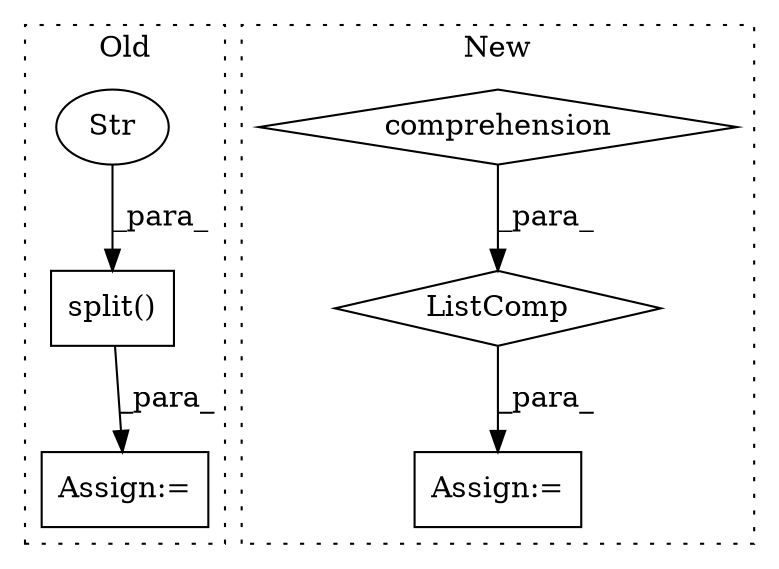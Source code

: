 digraph G {
subgraph cluster0 {
1 [label="split()" a="75" s="419,437" l="15,1" shape="box"];
4 [label="Str" a="66" s="434" l="3" shape="ellipse"];
5 [label="Assign:=" a="68" s="416" l="3" shape="box"];
label = "Old";
style="dotted";
}
subgraph cluster1 {
2 [label="ListComp" a="106" s="439" l="44" shape="diamond"];
3 [label="comprehension" a="45" s="447" l="3" shape="diamond"];
6 [label="Assign:=" a="68" s="583" l="3" shape="box"];
label = "New";
style="dotted";
}
1 -> 5 [label="_para_"];
2 -> 6 [label="_para_"];
3 -> 2 [label="_para_"];
4 -> 1 [label="_para_"];
}